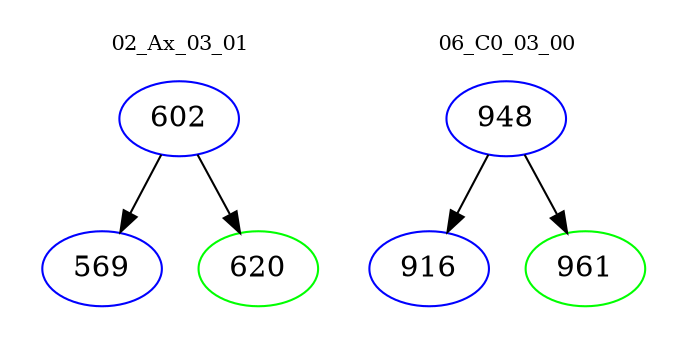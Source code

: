 digraph{
subgraph cluster_0 {
color = white
label = "02_Ax_03_01";
fontsize=10;
T0_602 [label="602", color="blue"]
T0_602 -> T0_569 [color="black"]
T0_569 [label="569", color="blue"]
T0_602 -> T0_620 [color="black"]
T0_620 [label="620", color="green"]
}
subgraph cluster_1 {
color = white
label = "06_C0_03_00";
fontsize=10;
T1_948 [label="948", color="blue"]
T1_948 -> T1_916 [color="black"]
T1_916 [label="916", color="blue"]
T1_948 -> T1_961 [color="black"]
T1_961 [label="961", color="green"]
}
}

